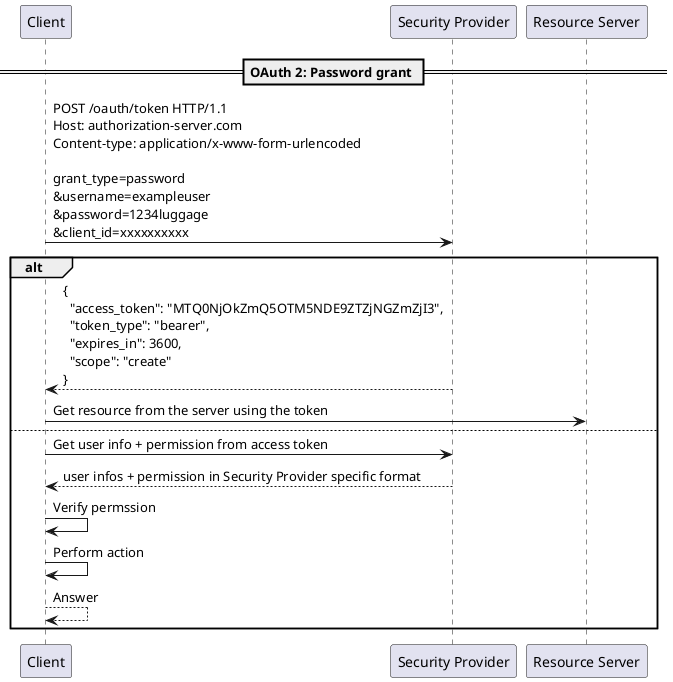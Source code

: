 ' https://www.oauth.com/playground/

@startuml
participant "Client" as C 
participant "Security Provider" as SP 
participant "Resource Server" as RS 


== OAuth 2: Password grant ==

' https://developer.okta.com/blog/2018/06/29/what-is-the-oauth2-password-grant
' The Password grant requires that the application collect the user’s password. This is of course the exact problem that OAuth was created to avoid in the first place. So why is the Password grant included as part of OAuth?
' The original reason the Password grant was added to OAuth was to allow pre-OAuth applications to upgrade to OAuth without any user interaction. 

C -> SP: POST /oauth/token HTTP/1.1 \nHost: authorization-server.com \nContent-type: application/x-www-form-urlencoded \n \ngrant_type=password \n&username=exampleuser \n&password=1234luggage \n&client_id=xxxxxxxxxx
alt
SP --> C: {\n  "access_token": "MTQ0NjOkZmQ5OTM5NDE9ZTZjNGZmZjI3", \n  "token_type": "bearer", \n  "expires_in": 3600, \n  "scope": "create" \n} 
C -> RS: Get resource from the server using the token
else
C -> SP: Get user info + permission from access token
SP --> C: user infos + permission in Security Provider specific format
C -> C: Verify permssion 
C -> C: Perform action
C --> C: Answer
end
